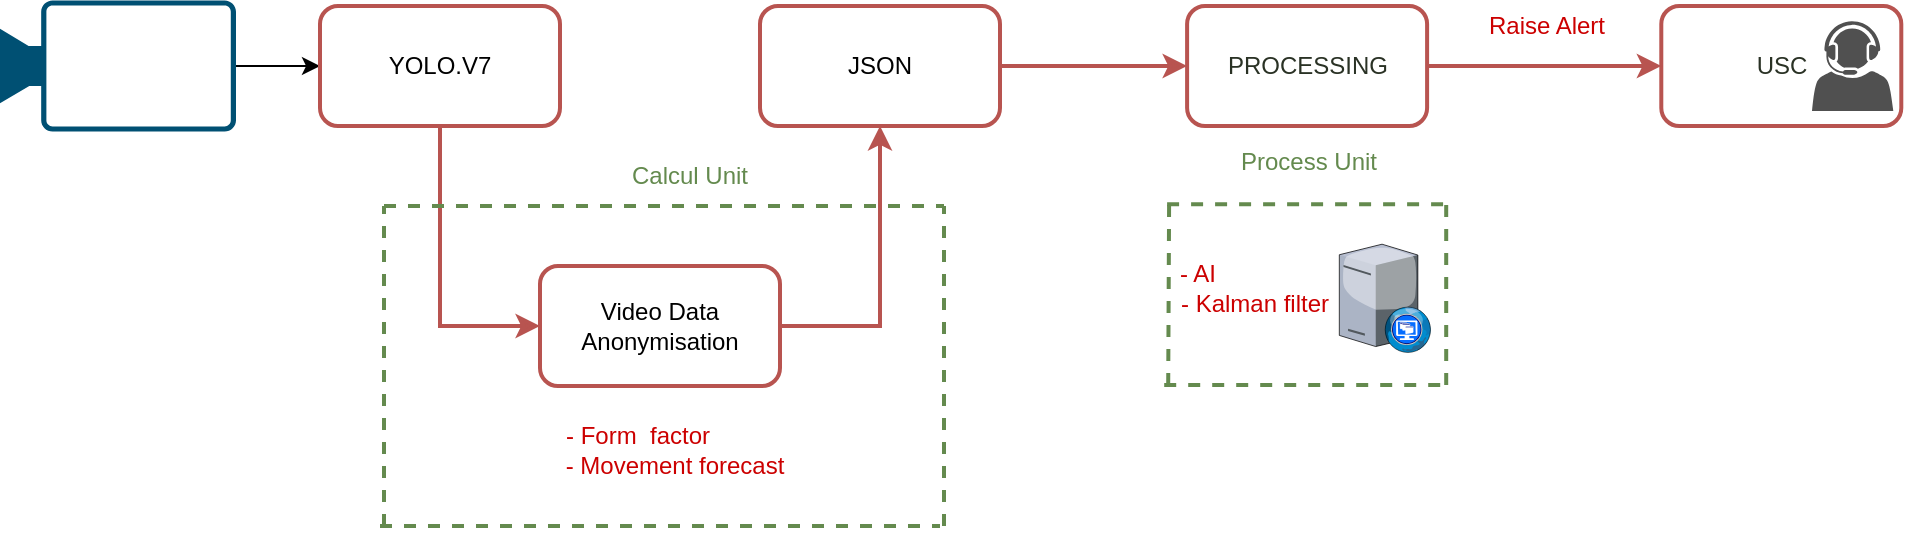 <mxfile version="20.8.3"><diagram id="PbT2_2I3AW7Q0_h6OS94" name="Page-1"><mxGraphModel dx="1105" dy="607" grid="1" gridSize="10" guides="1" tooltips="1" connect="1" arrows="1" fold="1" page="1" pageScale="1" pageWidth="827" pageHeight="1169" math="0" shadow="0"><root><mxCell id="0"/><mxCell id="1" parent="0"/><mxCell id="465CZekALQoPu8OYW8eV-3" style="edgeStyle=orthogonalEdgeStyle;rounded=0;orthogonalLoop=1;jettySize=auto;html=1;entryX=0;entryY=0.5;entryDx=0;entryDy=0;" edge="1" parent="1" source="465CZekALQoPu8OYW8eV-1" target="465CZekALQoPu8OYW8eV-2"><mxGeometry relative="1" as="geometry"/></mxCell><mxCell id="465CZekALQoPu8OYW8eV-1" value="" style="points=[[0,0.5,0],[0.19,0.02,0],[0.59,0,0],[0.985,0.02,0],[1,0.5,0],[0.985,0.98,0],[0.59,1,0],[0.19,0.98,0]];verticalLabelPosition=bottom;sketch=0;html=1;verticalAlign=top;aspect=fixed;align=center;pointerEvents=1;shape=mxgraph.cisco19.camera;fillColor=#005073;strokeColor=none;" vertex="1" parent="1"><mxGeometry x="40" y="157.22" width="118" height="65.56" as="geometry"/></mxCell><mxCell id="465CZekALQoPu8OYW8eV-9" style="edgeStyle=orthogonalEdgeStyle;rounded=0;orthogonalLoop=1;jettySize=auto;html=1;entryX=0;entryY=0.5;entryDx=0;entryDy=0;strokeColor=#b85450;strokeWidth=2;fillColor=#f8cecc;" edge="1" parent="1" source="465CZekALQoPu8OYW8eV-2" target="465CZekALQoPu8OYW8eV-8"><mxGeometry relative="1" as="geometry"/></mxCell><mxCell id="465CZekALQoPu8OYW8eV-2" value="YOLO.V7" style="rounded=1;whiteSpace=wrap;html=1;strokeColor=#b85450;strokeWidth=2;" vertex="1" parent="1"><mxGeometry x="200" y="160" width="120" height="60" as="geometry"/></mxCell><mxCell id="465CZekALQoPu8OYW8eV-4" value="" style="endArrow=none;dashed=1;html=1;rounded=0;fillColor=#d5e8d4;strokeColor=#648A4E;strokeWidth=2;" edge="1" parent="1"><mxGeometry width="50" height="50" relative="1" as="geometry"><mxPoint x="232" y="260" as="sourcePoint"/><mxPoint x="512" y="260" as="targetPoint"/></mxGeometry></mxCell><mxCell id="465CZekALQoPu8OYW8eV-5" value="" style="endArrow=none;dashed=1;html=1;rounded=0;strokeWidth=2;strokeColor=#648a4e;" edge="1" parent="1"><mxGeometry width="50" height="50" relative="1" as="geometry"><mxPoint x="232" y="420" as="sourcePoint"/><mxPoint x="232" y="260" as="targetPoint"/></mxGeometry></mxCell><mxCell id="465CZekALQoPu8OYW8eV-6" value="" style="endArrow=none;dashed=1;html=1;rounded=0;strokeWidth=2;strokeColor=#648a4e;" edge="1" parent="1"><mxGeometry width="50" height="50" relative="1" as="geometry"><mxPoint x="230" y="420" as="sourcePoint"/><mxPoint x="510" y="420" as="targetPoint"/></mxGeometry></mxCell><mxCell id="465CZekALQoPu8OYW8eV-7" value="" style="endArrow=none;dashed=1;html=1;rounded=0;fillColor=#d5e8d4;strokeColor=#648a4e;strokeWidth=2;" edge="1" parent="1"><mxGeometry width="50" height="50" relative="1" as="geometry"><mxPoint x="512" y="420" as="sourcePoint"/><mxPoint x="512" y="260" as="targetPoint"/></mxGeometry></mxCell><mxCell id="465CZekALQoPu8OYW8eV-11" style="edgeStyle=orthogonalEdgeStyle;rounded=0;orthogonalLoop=1;jettySize=auto;html=1;strokeColor=#b85450;strokeWidth=2;entryX=0.5;entryY=1;entryDx=0;entryDy=0;exitX=1;exitY=0.5;exitDx=0;exitDy=0;" edge="1" parent="1" source="465CZekALQoPu8OYW8eV-8" target="465CZekALQoPu8OYW8eV-10"><mxGeometry relative="1" as="geometry"><mxPoint x="480" y="230" as="targetPoint"/></mxGeometry></mxCell><mxCell id="465CZekALQoPu8OYW8eV-8" value="Video Data Anonymisation" style="rounded=1;whiteSpace=wrap;html=1;strokeWidth=2;strokeColor=#b85450;" vertex="1" parent="1"><mxGeometry x="310" y="290" width="120" height="60" as="geometry"/></mxCell><mxCell id="465CZekALQoPu8OYW8eV-16" style="edgeStyle=orthogonalEdgeStyle;rounded=0;orthogonalLoop=1;jettySize=auto;html=1;entryX=0;entryY=0.5;entryDx=0;entryDy=0;strokeColor=#b85450;strokeWidth=2;fontColor=#2a3225;" edge="1" parent="1" source="465CZekALQoPu8OYW8eV-10" target="465CZekALQoPu8OYW8eV-15"><mxGeometry relative="1" as="geometry"/></mxCell><mxCell id="465CZekALQoPu8OYW8eV-10" value="JSON" style="rounded=1;whiteSpace=wrap;html=1;strokeWidth=2;strokeColor=#b85450;" vertex="1" parent="1"><mxGeometry x="420" y="160" width="120" height="60" as="geometry"/></mxCell><mxCell id="465CZekALQoPu8OYW8eV-12" value="- Form&amp;nbsp; factor" style="text;html=1;strokeColor=none;fillColor=none;align=center;verticalAlign=middle;whiteSpace=wrap;rounded=0;strokeWidth=2;fontColor=#CC0000;" vertex="1" parent="1"><mxGeometry x="319" y="360" width="80" height="30" as="geometry"/></mxCell><mxCell id="465CZekALQoPu8OYW8eV-13" value="- Movement forecast" style="text;html=1;strokeColor=none;fillColor=none;align=center;verticalAlign=middle;whiteSpace=wrap;rounded=0;strokeWidth=2;fontColor=#CC0000;" vertex="1" parent="1"><mxGeometry x="320" y="380" width="115" height="20" as="geometry"/></mxCell><mxCell id="465CZekALQoPu8OYW8eV-14" value="&lt;font color=&quot;#648a4e&quot;&gt;Calcul Unit&lt;/font&gt;" style="text;html=1;strokeColor=none;fillColor=none;align=center;verticalAlign=middle;whiteSpace=wrap;rounded=0;strokeWidth=2;fontColor=#CC0000;" vertex="1" parent="1"><mxGeometry x="350" y="230" width="70" height="30" as="geometry"/></mxCell><mxCell id="465CZekALQoPu8OYW8eV-18" style="edgeStyle=orthogonalEdgeStyle;rounded=0;orthogonalLoop=1;jettySize=auto;html=1;entryX=0;entryY=0.5;entryDx=0;entryDy=0;strokeColor=#b85450;strokeWidth=2;fontColor=#2a3225;" edge="1" parent="1" source="465CZekALQoPu8OYW8eV-15" target="465CZekALQoPu8OYW8eV-17"><mxGeometry relative="1" as="geometry"/></mxCell><mxCell id="465CZekALQoPu8OYW8eV-15" value="&lt;font&gt;PROCESSING&lt;/font&gt;" style="rounded=1;whiteSpace=wrap;html=1;strokeColor=#b85450;strokeWidth=2;fontColor=#2a3225;fillColor=none;" vertex="1" parent="1"><mxGeometry x="633.55" y="160" width="120" height="60" as="geometry"/></mxCell><mxCell id="465CZekALQoPu8OYW8eV-17" value="&lt;font&gt;USC&lt;/font&gt;" style="rounded=1;whiteSpace=wrap;html=1;strokeColor=#b85450;strokeWidth=2;fontColor=#2a3225;fillColor=none;" vertex="1" parent="1"><mxGeometry x="870.65" y="160" width="120" height="60" as="geometry"/></mxCell><mxCell id="465CZekALQoPu8OYW8eV-21" value="" style="endArrow=none;dashed=1;html=1;rounded=0;strokeWidth=2;strokeColor=#648a4e;" edge="1" parent="1"><mxGeometry width="50" height="50" relative="1" as="geometry"><mxPoint x="624.1" y="349.55" as="sourcePoint"/><mxPoint x="624.55" y="259.55" as="targetPoint"/></mxGeometry></mxCell><mxCell id="465CZekALQoPu8OYW8eV-22" value="" style="endArrow=none;dashed=1;html=1;rounded=0;strokeWidth=2;strokeColor=#648a4e;" edge="1" parent="1"><mxGeometry width="50" height="50" relative="1" as="geometry"><mxPoint x="622.1" y="349.55" as="sourcePoint"/><mxPoint x="763.55" y="349.55" as="targetPoint"/></mxGeometry></mxCell><mxCell id="465CZekALQoPu8OYW8eV-23" value="" style="endArrow=none;dashed=1;html=1;rounded=0;fillColor=#d5e8d4;strokeColor=#648a4e;strokeWidth=2;" edge="1" parent="1"><mxGeometry width="50" height="50" relative="1" as="geometry"><mxPoint x="763.1" y="349.55" as="sourcePoint"/><mxPoint x="763.1" y="259.55" as="targetPoint"/></mxGeometry></mxCell><mxCell id="465CZekALQoPu8OYW8eV-28" value="&lt;font color=&quot;#648a4e&quot;&gt;Process Unit&lt;/font&gt;" style="text;html=1;strokeColor=none;fillColor=none;align=center;verticalAlign=middle;whiteSpace=wrap;rounded=0;strokeWidth=2;fontColor=#CC0000;" vertex="1" parent="1"><mxGeometry x="658.55" y="222.78" width="71.45" height="30" as="geometry"/></mxCell><mxCell id="465CZekALQoPu8OYW8eV-29" value="" style="endArrow=none;dashed=1;html=1;rounded=0;strokeWidth=2;strokeColor=#648a4e;" edge="1" parent="1"><mxGeometry width="50" height="50" relative="1" as="geometry"><mxPoint x="623.55" y="259.1" as="sourcePoint"/><mxPoint x="765.0" y="259.1" as="targetPoint"/></mxGeometry></mxCell><mxCell id="465CZekALQoPu8OYW8eV-30" value="- AI" style="text;html=1;strokeColor=none;fillColor=none;align=center;verticalAlign=middle;whiteSpace=wrap;rounded=0;strokeWidth=2;fontColor=#CC0000;" vertex="1" parent="1"><mxGeometry x="628" y="279.1" width="22.45" height="30" as="geometry"/></mxCell><mxCell id="465CZekALQoPu8OYW8eV-31" value="- Kalman filter" style="text;html=1;strokeColor=none;fillColor=none;align=center;verticalAlign=middle;whiteSpace=wrap;rounded=0;strokeWidth=2;fontColor=#CC0000;" vertex="1" parent="1"><mxGeometry x="610" y="299.1" width="115" height="20" as="geometry"/></mxCell><mxCell id="465CZekALQoPu8OYW8eV-32" value="Raise Alert" style="text;html=1;strokeColor=none;fillColor=none;align=center;verticalAlign=middle;whiteSpace=wrap;rounded=0;strokeWidth=2;fontColor=#CC0000;" vertex="1" parent="1"><mxGeometry x="755.65" y="160.0" width="115" height="20" as="geometry"/></mxCell><mxCell id="465CZekALQoPu8OYW8eV-33" value="" style="verticalLabelPosition=bottom;sketch=0;aspect=fixed;html=1;verticalAlign=top;strokeColor=none;align=center;outlineConnect=0;shape=mxgraph.citrix.desktop_web;strokeWidth=2;fontColor=#2a3225;fillColor=none;" vertex="1" parent="1"><mxGeometry x="709.66" y="279.1" width="45.99" height="54.1" as="geometry"/></mxCell><mxCell id="465CZekALQoPu8OYW8eV-35" value="" style="shape=image;html=1;verticalAlign=top;verticalLabelPosition=bottom;labelBackgroundColor=#ffffff;imageAspect=0;aspect=fixed;image=https://cdn1.iconfinder.com/data/icons/technology-and-hardware-2/200/vector_66_06-128.png;strokeColor=#b85450;strokeWidth=2;fontColor=#2a3225;fillColor=#648a4e;" vertex="1" parent="1"><mxGeometry x="453" y="363" width="54" height="54" as="geometry"/></mxCell><mxCell id="465CZekALQoPu8OYW8eV-36" value="" style="sketch=0;pointerEvents=1;shadow=0;dashed=0;html=1;strokeColor=none;fillColor=#505050;labelPosition=center;verticalLabelPosition=bottom;verticalAlign=top;outlineConnect=0;align=center;shape=mxgraph.office.users.call_center_agent;strokeWidth=2;fontColor=#2a3225;" vertex="1" parent="1"><mxGeometry x="946" y="167.5" width="40.65" height="45" as="geometry"/></mxCell><mxCell id="465CZekALQoPu8OYW8eV-38" value="" style="shape=image;html=1;verticalAlign=top;verticalLabelPosition=bottom;labelBackgroundColor=#ffffff;imageAspect=0;aspect=fixed;image=https://cdn1.iconfinder.com/data/icons/user-pictures/100/unknown-128.png;strokeColor=#b85450;strokeWidth=2;fontColor=#2a3225;fillColor=#648a4e;" vertex="1" parent="1"><mxGeometry x="435" y="271.1" width="38" height="38" as="geometry"/></mxCell><mxCell id="465CZekALQoPu8OYW8eV-39" value="" style="shape=image;html=1;verticalAlign=top;verticalLabelPosition=bottom;labelBackgroundColor=#ffffff;imageAspect=0;aspect=fixed;image=https://cdn1.iconfinder.com/data/icons/user-pictures/100/female1-128.png;strokeColor=#b85450;strokeWidth=2;fontColor=#2a3225;fillColor=#648a4e;" vertex="1" parent="1"><mxGeometry x="270" y="271.1" width="38.9" height="38.9" as="geometry"/></mxCell></root></mxGraphModel></diagram></mxfile>